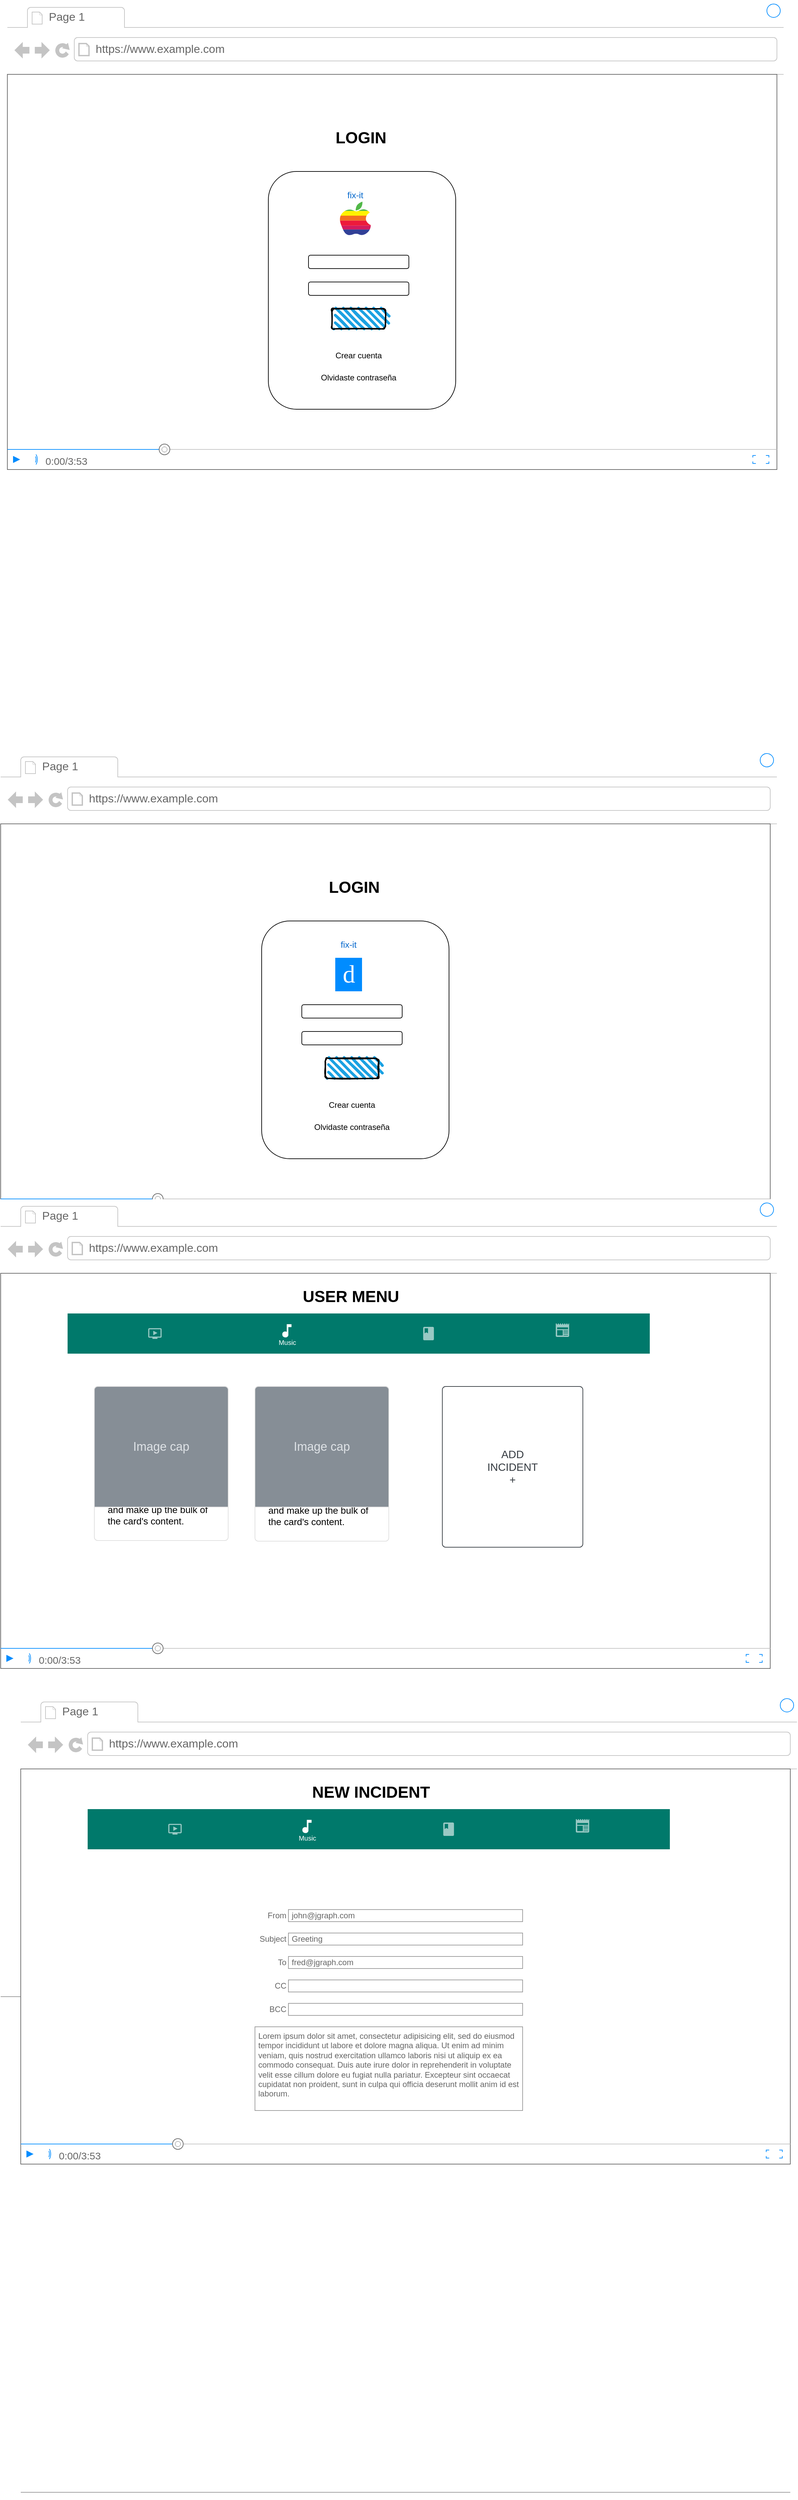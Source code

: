 <mxfile version="14.5.1" type="device"><diagram id="piDafpqhtRUU5qUU-vj8" name="Page-1"><mxGraphModel dx="1422" dy="794" grid="1" gridSize="10" guides="1" tooltips="1" connect="1" arrows="1" fold="1" page="1" pageScale="1" pageWidth="827" pageHeight="1169" math="0" shadow="0"><root><mxCell id="0"/><mxCell id="1" parent="0"/><mxCell id="8962rQQDY3VNNf6We3Pp-1" value="" style="strokeWidth=1;shadow=0;dashed=0;align=center;html=1;shape=mxgraph.mockup.containers.browserWindow;rSize=0;strokeColor2=#008cff;strokeColor3=#c4c4c4;mainText=,;recursiveResize=0;strokeColor=#FFFFFF;fontColor=#FFFFFF;" parent="1" vertex="1"><mxGeometry x="50" y="50" width="1160" height="710" as="geometry"/></mxCell><mxCell id="8962rQQDY3VNNf6We3Pp-2" value="Page 1" style="strokeWidth=1;shadow=0;dashed=0;align=center;html=1;shape=mxgraph.mockup.containers.anchor;fontSize=17;fontColor=#666666;align=left;" parent="8962rQQDY3VNNf6We3Pp-1" vertex="1"><mxGeometry x="60" y="12" width="110" height="26" as="geometry"/></mxCell><mxCell id="8962rQQDY3VNNf6We3Pp-3" value="https://www.example.com" style="strokeWidth=1;shadow=0;dashed=0;align=center;html=1;shape=mxgraph.mockup.containers.anchor;rSize=0;fontSize=17;fontColor=#666666;align=left;" parent="8962rQQDY3VNNf6We3Pp-1" vertex="1"><mxGeometry x="130" y="60" width="250" height="26" as="geometry"/></mxCell><mxCell id="8962rQQDY3VNNf6We3Pp-4" value="" style="verticalLabelPosition=bottom;shadow=0;dashed=0;align=center;html=1;verticalAlign=top;strokeWidth=1;shape=mxgraph.mockup.containers.videoPlayer;strokeColor=#666666;strokeColor2=#008cff;strokeColor3=#c4c4c4;textColor=#666666;fillColor2=#008cff;barHeight=30;barPos=20;" parent="8962rQQDY3VNNf6We3Pp-1" vertex="1"><mxGeometry y="110" width="1150" height="590" as="geometry"/></mxCell><mxCell id="8962rQQDY3VNNf6We3Pp-35" value="" style="verticalLabelPosition=bottom;shadow=0;dashed=0;align=center;html=1;verticalAlign=top;strokeWidth=1;shape=mxgraph.mockup.markup.line;strokeColor=#999999;fillColor=#008CFF;fontSize=13;fontColor=#0066CC;" parent="8962rQQDY3VNNf6We3Pp-1" vertex="1"><mxGeometry y="1180" width="1150" height="20" as="geometry"/></mxCell><mxCell id="I-dR2ajw5MnT3TJYG-21-2" value="" style="rounded=1;whiteSpace=wrap;html=1;" vertex="1" parent="8962rQQDY3VNNf6We3Pp-1"><mxGeometry x="390" y="255" width="280" height="355" as="geometry"/></mxCell><mxCell id="8962rQQDY3VNNf6We3Pp-16" value="fix-it" style="text;html=1;strokeColor=none;fillColor=none;align=center;verticalAlign=middle;whiteSpace=wrap;rounded=0;fontSize=13;fontColor=#0066CC;" parent="8962rQQDY3VNNf6We3Pp-1" vertex="1"><mxGeometry x="470" y="280" width="100" height="20" as="geometry"/></mxCell><mxCell id="I-dR2ajw5MnT3TJYG-21-5" value="" style="rounded=1;whiteSpace=wrap;html=1;" vertex="1" parent="8962rQQDY3VNNf6We3Pp-1"><mxGeometry x="450" y="380" width="150" height="20" as="geometry"/></mxCell><mxCell id="I-dR2ajw5MnT3TJYG-21-7" value="" style="rounded=1;whiteSpace=wrap;html=1;" vertex="1" parent="8962rQQDY3VNNf6We3Pp-1"><mxGeometry x="450" y="420" width="150" height="20" as="geometry"/></mxCell><mxCell id="I-dR2ajw5MnT3TJYG-21-10" value="Crear cuenta" style="text;html=1;strokeColor=none;fillColor=none;align=center;verticalAlign=middle;whiteSpace=wrap;rounded=0;" vertex="1" parent="8962rQQDY3VNNf6We3Pp-1"><mxGeometry x="450" y="520" width="150" height="20" as="geometry"/></mxCell><mxCell id="I-dR2ajw5MnT3TJYG-21-11" value="Olvidaste contraseña" style="text;html=1;strokeColor=none;fillColor=none;align=center;verticalAlign=middle;whiteSpace=wrap;rounded=0;" vertex="1" parent="8962rQQDY3VNNf6We3Pp-1"><mxGeometry x="455" y="550" width="140" height="25" as="geometry"/></mxCell><mxCell id="I-dR2ajw5MnT3TJYG-21-12" value="" style="rounded=1;whiteSpace=wrap;html=1;strokeWidth=2;fillWeight=4;hachureGap=8;hachureAngle=45;fillColor=#1ba1e2;sketch=1;" vertex="1" parent="8962rQQDY3VNNf6We3Pp-1"><mxGeometry x="485" y="460" width="80" height="30" as="geometry"/></mxCell><mxCell id="I-dR2ajw5MnT3TJYG-21-14" value="LOGIN" style="text;strokeColor=none;fillColor=none;html=1;fontSize=24;fontStyle=1;verticalAlign=middle;align=center;" vertex="1" parent="8962rQQDY3VNNf6We3Pp-1"><mxGeometry x="385" y="170" width="285" height="70" as="geometry"/></mxCell><mxCell id="I-dR2ajw5MnT3TJYG-21-176" value="" style="dashed=0;outlineConnect=0;html=1;align=center;labelPosition=center;verticalLabelPosition=bottom;verticalAlign=top;shape=mxgraph.weblogos.apple_classic" vertex="1" parent="8962rQQDY3VNNf6We3Pp-1"><mxGeometry x="496.9" y="300" width="46.2" height="50" as="geometry"/></mxCell><mxCell id="I-dR2ajw5MnT3TJYG-21-56" value="" style="strokeWidth=1;shadow=0;dashed=0;align=center;html=1;shape=mxgraph.mockup.containers.browserWindow;rSize=0;strokeColor2=#008cff;strokeColor3=#c4c4c4;mainText=,;recursiveResize=0;strokeColor=#FFFFFF;fontColor=#FFFFFF;" vertex="1" parent="1"><mxGeometry x="40" y="1169" width="1160" height="710" as="geometry"/></mxCell><mxCell id="I-dR2ajw5MnT3TJYG-21-57" value="Page 1" style="strokeWidth=1;shadow=0;dashed=0;align=center;html=1;shape=mxgraph.mockup.containers.anchor;fontSize=17;fontColor=#666666;align=left;" vertex="1" parent="I-dR2ajw5MnT3TJYG-21-56"><mxGeometry x="60" y="12" width="110" height="26" as="geometry"/></mxCell><mxCell id="I-dR2ajw5MnT3TJYG-21-58" value="https://www.example.com" style="strokeWidth=1;shadow=0;dashed=0;align=center;html=1;shape=mxgraph.mockup.containers.anchor;rSize=0;fontSize=17;fontColor=#666666;align=left;" vertex="1" parent="I-dR2ajw5MnT3TJYG-21-56"><mxGeometry x="130" y="60" width="250" height="26" as="geometry"/></mxCell><mxCell id="I-dR2ajw5MnT3TJYG-21-59" value="" style="verticalLabelPosition=bottom;shadow=0;dashed=0;align=center;html=1;verticalAlign=top;strokeWidth=1;shape=mxgraph.mockup.containers.videoPlayer;strokeColor=#666666;strokeColor2=#008cff;strokeColor3=#c4c4c4;textColor=#666666;fillColor2=#008cff;barHeight=30;barPos=20;" vertex="1" parent="I-dR2ajw5MnT3TJYG-21-56"><mxGeometry y="110" width="1150" height="590" as="geometry"/></mxCell><mxCell id="I-dR2ajw5MnT3TJYG-21-60" value="" style="verticalLabelPosition=bottom;shadow=0;dashed=0;align=center;html=1;verticalAlign=top;strokeWidth=1;shape=mxgraph.mockup.markup.line;strokeColor=#999999;fillColor=#008CFF;fontSize=13;fontColor=#0066CC;" vertex="1" parent="I-dR2ajw5MnT3TJYG-21-56"><mxGeometry y="1180" width="1150" height="20" as="geometry"/></mxCell><mxCell id="I-dR2ajw5MnT3TJYG-21-61" value="" style="rounded=1;whiteSpace=wrap;html=1;" vertex="1" parent="I-dR2ajw5MnT3TJYG-21-56"><mxGeometry x="390" y="255" width="280" height="355" as="geometry"/></mxCell><mxCell id="I-dR2ajw5MnT3TJYG-21-62" value="d" style="text;html=1;align=center;verticalAlign=middle;resizable=0;points=[];autosize=1;fontSize=37;fontFamily=Tahoma;fillColor=#008CFF;fontColor=#FFFFFF;" vertex="1" parent="I-dR2ajw5MnT3TJYG-21-56"><mxGeometry x="500" y="310" width="40" height="50" as="geometry"/></mxCell><mxCell id="I-dR2ajw5MnT3TJYG-21-63" value="fix-it" style="text;html=1;strokeColor=none;fillColor=none;align=center;verticalAlign=middle;whiteSpace=wrap;rounded=0;fontSize=13;fontColor=#0066CC;" vertex="1" parent="I-dR2ajw5MnT3TJYG-21-56"><mxGeometry x="470" y="280" width="100" height="20" as="geometry"/></mxCell><mxCell id="I-dR2ajw5MnT3TJYG-21-64" value="" style="rounded=1;whiteSpace=wrap;html=1;" vertex="1" parent="I-dR2ajw5MnT3TJYG-21-56"><mxGeometry x="450" y="380" width="150" height="20" as="geometry"/></mxCell><mxCell id="I-dR2ajw5MnT3TJYG-21-65" value="" style="rounded=1;whiteSpace=wrap;html=1;" vertex="1" parent="I-dR2ajw5MnT3TJYG-21-56"><mxGeometry x="450" y="420" width="150" height="20" as="geometry"/></mxCell><mxCell id="I-dR2ajw5MnT3TJYG-21-66" value="Crear cuenta" style="text;html=1;strokeColor=none;fillColor=none;align=center;verticalAlign=middle;whiteSpace=wrap;rounded=0;" vertex="1" parent="I-dR2ajw5MnT3TJYG-21-56"><mxGeometry x="450" y="520" width="150" height="20" as="geometry"/></mxCell><mxCell id="I-dR2ajw5MnT3TJYG-21-67" value="Olvidaste contraseña" style="text;html=1;strokeColor=none;fillColor=none;align=center;verticalAlign=middle;whiteSpace=wrap;rounded=0;" vertex="1" parent="I-dR2ajw5MnT3TJYG-21-56"><mxGeometry x="455" y="550" width="140" height="25" as="geometry"/></mxCell><mxCell id="I-dR2ajw5MnT3TJYG-21-68" value="" style="rounded=1;whiteSpace=wrap;html=1;strokeWidth=2;fillWeight=4;hachureGap=8;hachureAngle=45;fillColor=#1ba1e2;sketch=1;" vertex="1" parent="I-dR2ajw5MnT3TJYG-21-56"><mxGeometry x="485" y="460" width="80" height="30" as="geometry"/></mxCell><mxCell id="I-dR2ajw5MnT3TJYG-21-69" value="LOGIN" style="text;strokeColor=none;fillColor=none;html=1;fontSize=24;fontStyle=1;verticalAlign=middle;align=center;" vertex="1" parent="I-dR2ajw5MnT3TJYG-21-56"><mxGeometry x="385" y="170" width="285" height="70" as="geometry"/></mxCell><mxCell id="I-dR2ajw5MnT3TJYG-21-194" value="" style="strokeWidth=1;shadow=0;dashed=0;align=center;html=1;shape=mxgraph.mockup.containers.browserWindow;rSize=0;strokeColor2=#008cff;strokeColor3=#c4c4c4;mainText=,;recursiveResize=0;strokeColor=#FFFFFF;fontColor=#FFFFFF;" vertex="1" parent="1"><mxGeometry x="40" y="1840" width="1160" height="710" as="geometry"/></mxCell><mxCell id="I-dR2ajw5MnT3TJYG-21-195" value="Page 1" style="strokeWidth=1;shadow=0;dashed=0;align=center;html=1;shape=mxgraph.mockup.containers.anchor;fontSize=17;fontColor=#666666;align=left;" vertex="1" parent="I-dR2ajw5MnT3TJYG-21-194"><mxGeometry x="60" y="12" width="110" height="26" as="geometry"/></mxCell><mxCell id="I-dR2ajw5MnT3TJYG-21-196" value="https://www.example.com" style="strokeWidth=1;shadow=0;dashed=0;align=center;html=1;shape=mxgraph.mockup.containers.anchor;rSize=0;fontSize=17;fontColor=#666666;align=left;" vertex="1" parent="I-dR2ajw5MnT3TJYG-21-194"><mxGeometry x="130" y="60" width="250" height="26" as="geometry"/></mxCell><mxCell id="I-dR2ajw5MnT3TJYG-21-197" value="" style="verticalLabelPosition=bottom;shadow=0;dashed=0;align=center;html=1;verticalAlign=top;strokeWidth=1;shape=mxgraph.mockup.containers.videoPlayer;strokeColor=#666666;strokeColor2=#008cff;strokeColor3=#c4c4c4;textColor=#666666;fillColor2=#008cff;barHeight=30;barPos=20;" vertex="1" parent="I-dR2ajw5MnT3TJYG-21-194"><mxGeometry y="110" width="1150" height="590" as="geometry"/></mxCell><mxCell id="I-dR2ajw5MnT3TJYG-21-198" value="" style="verticalLabelPosition=bottom;shadow=0;dashed=0;align=center;html=1;verticalAlign=top;strokeWidth=1;shape=mxgraph.mockup.markup.line;strokeColor=#999999;fillColor=#008CFF;fontSize=13;fontColor=#0066CC;" vertex="1" parent="I-dR2ajw5MnT3TJYG-21-194"><mxGeometry y="1180" width="1150" height="20" as="geometry"/></mxCell><mxCell id="I-dR2ajw5MnT3TJYG-21-207" value="USER MENU&lt;br&gt;" style="text;strokeColor=none;fillColor=none;html=1;fontSize=24;fontStyle=1;verticalAlign=middle;align=center;" vertex="1" parent="I-dR2ajw5MnT3TJYG-21-194"><mxGeometry x="380" y="110" width="285" height="70" as="geometry"/></mxCell><mxCell id="I-dR2ajw5MnT3TJYG-21-189" value="" style="dashed=0;align=center;fontSize=12;shape=rect;fillColor=#00796B;strokeColor=none;shadow=0;" vertex="1" parent="I-dR2ajw5MnT3TJYG-21-194"><mxGeometry x="100" y="170" width="870" height="60" as="geometry"/></mxCell><mxCell id="I-dR2ajw5MnT3TJYG-21-190" value="" style="dashed=0;html=1;shape=mxgraph.gmdl.video_2;fillColor=#ffffff;strokeColor=none;fontColor=#ffffff;verticalAlign=top;spacingLeft=0;fontSize=10;labelPosition=center;verticalLabelPosition=bottom;align=center;spacingBottom=0;spacingTop=-6;opacity=60;" vertex="1" parent="I-dR2ajw5MnT3TJYG-21-189"><mxGeometry x="0.15" y="0.5" width="20" height="16" relative="1" as="geometry"><mxPoint x="-10" y="-8" as="offset"/></mxGeometry></mxCell><mxCell id="I-dR2ajw5MnT3TJYG-21-191" value="Music" style="dashed=0;html=1;shape=mxgraph.gmdl.music;fillColor=#ffffff;strokeColor=none;fontColor=#ffffff;verticalAlign=top;spacingLeft=0;fontSize=10;labelPosition=center;verticalLabelPosition=bottom;align=center;spacingBottom=0;spacingTop=-5;" vertex="1" parent="I-dR2ajw5MnT3TJYG-21-189"><mxGeometry x="0.38" y="0.5" width="14" height="20" relative="1" as="geometry"><mxPoint x="-10" y="-14" as="offset"/></mxGeometry></mxCell><mxCell id="I-dR2ajw5MnT3TJYG-21-192" value="" style="dashed=0;html=1;shape=mxgraph.gmdl.book;fillColor=#ffffff;strokeColor=none;fontColor=#ffffff;verticalAlign=top;spacingLeft=0;fontSize=10;labelPosition=center;verticalLabelPosition=bottom;align=center;spacingBottom=0;spacingTop=-6;opacity=60;" vertex="1" parent="I-dR2ajw5MnT3TJYG-21-189"><mxGeometry x="0.62" y="0.5" width="16" height="20" relative="1" as="geometry"><mxPoint x="-8" y="-10" as="offset"/></mxGeometry></mxCell><mxCell id="I-dR2ajw5MnT3TJYG-21-193" value="" style="dashed=0;html=1;shape=mxgraph.gmdl.webpage;fillColor=#ffffff;strokeColor=none;fontColor=#ffffff;verticalAlign=top;spacingLeft=0;fontSize=10;labelPosition=center;verticalLabelPosition=bottom;align=center;spacingBottom=0;spacingTop=-6;opacity=60;" vertex="1" parent="I-dR2ajw5MnT3TJYG-21-189"><mxGeometry x="0.85" y="0.5" width="20" height="20" relative="1" as="geometry"><mxPoint x="-10" y="-15" as="offset"/></mxGeometry></mxCell><mxCell id="I-dR2ajw5MnT3TJYG-21-219" value="ADD&lt;br&gt;INCIDENT&lt;br&gt;+" style="html=1;shadow=0;dashed=0;shape=mxgraph.bootstrap.rrect;rSize=5;strokeColor=#343A40;strokeWidth=1;fillColor=none;fontColor=#343A40;whiteSpace=wrap;align=center;verticalAlign=middle;spacingLeft=0;fontStyle=0;fontSize=16;spacing=5;" vertex="1" parent="I-dR2ajw5MnT3TJYG-21-194"><mxGeometry x="660" y="279" width="210" height="240" as="geometry"/></mxCell><mxCell id="I-dR2ajw5MnT3TJYG-21-215" value="Some quick example text to build on the card title and make up the bulk of the card's content." style="html=1;shadow=0;dashed=0;shape=mxgraph.bootstrap.rrect;rSize=5;strokeColor=#DFDFDF;html=1;whiteSpace=wrap;fillColor=#ffffff;fontColor=#000000;verticalAlign=bottom;align=left;spacing=20;fontSize=14;" vertex="1" parent="I-dR2ajw5MnT3TJYG-21-194"><mxGeometry x="140" y="279" width="200" height="230" as="geometry"/></mxCell><mxCell id="I-dR2ajw5MnT3TJYG-21-216" value="Image cap" style="html=1;shadow=0;dashed=0;shape=mxgraph.bootstrap.topButton;rSize=5;perimeter=none;whiteSpace=wrap;fillColor=#868E96;strokeColor=#DFDFDF;fontColor=#DEE2E6;resizeWidth=1;fontSize=18;" vertex="1" parent="I-dR2ajw5MnT3TJYG-21-215"><mxGeometry width="200" height="180" relative="1" as="geometry"/></mxCell><mxCell id="I-dR2ajw5MnT3TJYG-21-217" value="Some quick example text to build on the card title and make up the bulk of the card's content." style="html=1;shadow=0;dashed=0;shape=mxgraph.bootstrap.rrect;rSize=5;strokeColor=#DFDFDF;html=1;whiteSpace=wrap;fillColor=#ffffff;fontColor=#000000;verticalAlign=bottom;align=left;spacing=20;fontSize=14;" vertex="1" parent="I-dR2ajw5MnT3TJYG-21-194"><mxGeometry x="380" y="279" width="200" height="231" as="geometry"/></mxCell><mxCell id="I-dR2ajw5MnT3TJYG-21-218" value="Image cap" style="html=1;shadow=0;dashed=0;shape=mxgraph.bootstrap.topButton;rSize=5;perimeter=none;whiteSpace=wrap;fillColor=#868E96;strokeColor=#DFDFDF;fontColor=#DEE2E6;resizeWidth=1;fontSize=18;" vertex="1" parent="I-dR2ajw5MnT3TJYG-21-217"><mxGeometry width="200" height="180" relative="1" as="geometry"/></mxCell><mxCell id="I-dR2ajw5MnT3TJYG-21-265" value="" style="strokeWidth=1;shadow=0;dashed=0;align=center;html=1;shape=mxgraph.mockup.containers.browserWindow;rSize=0;strokeColor2=#008cff;strokeColor3=#c4c4c4;mainText=,;recursiveResize=0;strokeColor=#FFFFFF;fontColor=#FFFFFF;" vertex="1" parent="1"><mxGeometry x="70" y="2580" width="1160" height="710" as="geometry"/></mxCell><mxCell id="I-dR2ajw5MnT3TJYG-21-266" value="Page 1" style="strokeWidth=1;shadow=0;dashed=0;align=center;html=1;shape=mxgraph.mockup.containers.anchor;fontSize=17;fontColor=#666666;align=left;" vertex="1" parent="I-dR2ajw5MnT3TJYG-21-265"><mxGeometry x="60" y="12" width="110" height="26" as="geometry"/></mxCell><mxCell id="I-dR2ajw5MnT3TJYG-21-267" value="https://www.example.com" style="strokeWidth=1;shadow=0;dashed=0;align=center;html=1;shape=mxgraph.mockup.containers.anchor;rSize=0;fontSize=17;fontColor=#666666;align=left;" vertex="1" parent="I-dR2ajw5MnT3TJYG-21-265"><mxGeometry x="130" y="60" width="250" height="26" as="geometry"/></mxCell><mxCell id="I-dR2ajw5MnT3TJYG-21-268" value="" style="verticalLabelPosition=bottom;shadow=0;dashed=0;align=center;html=1;verticalAlign=top;strokeWidth=1;shape=mxgraph.mockup.containers.videoPlayer;strokeColor=#666666;strokeColor2=#008cff;strokeColor3=#c4c4c4;textColor=#666666;fillColor2=#008cff;barHeight=30;barPos=20;" vertex="1" parent="I-dR2ajw5MnT3TJYG-21-265"><mxGeometry y="110" width="1150" height="590" as="geometry"/></mxCell><mxCell id="I-dR2ajw5MnT3TJYG-21-269" value="" style="verticalLabelPosition=bottom;shadow=0;dashed=0;align=center;html=1;verticalAlign=top;strokeWidth=1;shape=mxgraph.mockup.markup.line;strokeColor=#999999;fillColor=#008CFF;fontSize=13;fontColor=#0066CC;" vertex="1" parent="I-dR2ajw5MnT3TJYG-21-265"><mxGeometry y="1180" width="1150" height="20" as="geometry"/></mxCell><mxCell id="I-dR2ajw5MnT3TJYG-21-270" value="NEW INCIDENT" style="text;strokeColor=none;fillColor=none;html=1;fontSize=24;fontStyle=1;verticalAlign=middle;align=center;" vertex="1" parent="I-dR2ajw5MnT3TJYG-21-265"><mxGeometry x="380" y="110" width="285" height="70" as="geometry"/></mxCell><mxCell id="I-dR2ajw5MnT3TJYG-21-271" value="" style="dashed=0;align=center;fontSize=12;shape=rect;fillColor=#00796B;strokeColor=none;shadow=0;" vertex="1" parent="I-dR2ajw5MnT3TJYG-21-265"><mxGeometry x="100" y="170" width="870" height="60" as="geometry"/></mxCell><mxCell id="I-dR2ajw5MnT3TJYG-21-272" value="" style="dashed=0;html=1;shape=mxgraph.gmdl.video_2;fillColor=#ffffff;strokeColor=none;fontColor=#ffffff;verticalAlign=top;spacingLeft=0;fontSize=10;labelPosition=center;verticalLabelPosition=bottom;align=center;spacingBottom=0;spacingTop=-6;opacity=60;" vertex="1" parent="I-dR2ajw5MnT3TJYG-21-271"><mxGeometry x="0.15" y="0.5" width="20" height="16" relative="1" as="geometry"><mxPoint x="-10" y="-8" as="offset"/></mxGeometry></mxCell><mxCell id="I-dR2ajw5MnT3TJYG-21-273" value="Music" style="dashed=0;html=1;shape=mxgraph.gmdl.music;fillColor=#ffffff;strokeColor=none;fontColor=#ffffff;verticalAlign=top;spacingLeft=0;fontSize=10;labelPosition=center;verticalLabelPosition=bottom;align=center;spacingBottom=0;spacingTop=-5;" vertex="1" parent="I-dR2ajw5MnT3TJYG-21-271"><mxGeometry x="0.38" y="0.5" width="14" height="20" relative="1" as="geometry"><mxPoint x="-10" y="-14" as="offset"/></mxGeometry></mxCell><mxCell id="I-dR2ajw5MnT3TJYG-21-274" value="" style="dashed=0;html=1;shape=mxgraph.gmdl.book;fillColor=#ffffff;strokeColor=none;fontColor=#ffffff;verticalAlign=top;spacingLeft=0;fontSize=10;labelPosition=center;verticalLabelPosition=bottom;align=center;spacingBottom=0;spacingTop=-6;opacity=60;" vertex="1" parent="I-dR2ajw5MnT3TJYG-21-271"><mxGeometry x="0.62" y="0.5" width="16" height="20" relative="1" as="geometry"><mxPoint x="-8" y="-10" as="offset"/></mxGeometry></mxCell><mxCell id="I-dR2ajw5MnT3TJYG-21-275" value="" style="dashed=0;html=1;shape=mxgraph.gmdl.webpage;fillColor=#ffffff;strokeColor=none;fontColor=#ffffff;verticalAlign=top;spacingLeft=0;fontSize=10;labelPosition=center;verticalLabelPosition=bottom;align=center;spacingBottom=0;spacingTop=-6;opacity=60;" vertex="1" parent="I-dR2ajw5MnT3TJYG-21-271"><mxGeometry x="0.85" y="0.5" width="20" height="20" relative="1" as="geometry"><mxPoint x="-10" y="-15" as="offset"/></mxGeometry></mxCell><mxCell id="I-dR2ajw5MnT3TJYG-21-281" value="From" style="strokeWidth=1;shadow=0;dashed=0;align=center;html=1;shape=mxgraph.mockup.forms.anchor;align=right;spacingRight=2;fontColor=#666666;" vertex="1" parent="I-dR2ajw5MnT3TJYG-21-265"><mxGeometry x="350" y="320" width="50" height="18" as="geometry"/></mxCell><mxCell id="I-dR2ajw5MnT3TJYG-21-282" value="john@jgraph.com" style="strokeWidth=1;shadow=0;dashed=0;align=center;html=1;shape=mxgraph.mockup.forms.rrect;fillColor=#ffffff;rSize=0;fontColor=#666666;align=left;spacingLeft=3;strokeColor=#999999;" vertex="1" parent="I-dR2ajw5MnT3TJYG-21-265"><mxGeometry x="400" y="320" width="350" height="18" as="geometry"/></mxCell><mxCell id="I-dR2ajw5MnT3TJYG-21-283" value="Subject" style="strokeWidth=1;shadow=0;dashed=0;align=center;html=1;shape=mxgraph.mockup.forms.anchor;align=right;spacingRight=2;fontColor=#666666;" vertex="1" parent="I-dR2ajw5MnT3TJYG-21-265"><mxGeometry x="350" y="355" width="50" height="18" as="geometry"/></mxCell><mxCell id="I-dR2ajw5MnT3TJYG-21-284" value="Greeting" style="strokeWidth=1;shadow=0;dashed=0;align=center;html=1;shape=mxgraph.mockup.forms.rrect;fillColor=#ffffff;rSize=0;fontColor=#666666;align=left;spacingLeft=3;strokeColor=#999999;" vertex="1" parent="I-dR2ajw5MnT3TJYG-21-265"><mxGeometry x="400" y="355" width="350" height="18" as="geometry"/></mxCell><mxCell id="I-dR2ajw5MnT3TJYG-21-285" value="To" style="strokeWidth=1;shadow=0;dashed=0;align=center;html=1;shape=mxgraph.mockup.forms.anchor;align=right;spacingRight=2;fontColor=#666666;" vertex="1" parent="I-dR2ajw5MnT3TJYG-21-265"><mxGeometry x="350" y="390" width="50" height="18" as="geometry"/></mxCell><mxCell id="I-dR2ajw5MnT3TJYG-21-286" value="fred@jgraph.com" style="strokeWidth=1;shadow=0;dashed=0;align=center;html=1;shape=mxgraph.mockup.forms.rrect;fillColor=#ffffff;rSize=0;fontColor=#666666;align=left;spacingLeft=3;strokeColor=#999999;" vertex="1" parent="I-dR2ajw5MnT3TJYG-21-265"><mxGeometry x="400" y="390" width="350" height="18" as="geometry"/></mxCell><mxCell id="I-dR2ajw5MnT3TJYG-21-287" value="CC" style="strokeWidth=1;shadow=0;dashed=0;align=center;html=1;shape=mxgraph.mockup.forms.anchor;align=right;spacingRight=2;fontColor=#666666;" vertex="1" parent="I-dR2ajw5MnT3TJYG-21-265"><mxGeometry x="350" y="425" width="50" height="18" as="geometry"/></mxCell><mxCell id="I-dR2ajw5MnT3TJYG-21-288" value="" style="strokeWidth=1;shadow=0;dashed=0;align=center;html=1;shape=mxgraph.mockup.forms.rrect;fillColor=#ffffff;rSize=0;fontColor=#666666;align=left;spacingLeft=3;strokeColor=#999999;" vertex="1" parent="I-dR2ajw5MnT3TJYG-21-265"><mxGeometry x="400" y="425" width="350" height="18" as="geometry"/></mxCell><mxCell id="I-dR2ajw5MnT3TJYG-21-289" value="BCC" style="strokeWidth=1;shadow=0;dashed=0;align=center;html=1;shape=mxgraph.mockup.forms.anchor;align=right;spacingRight=2;fontColor=#666666;" vertex="1" parent="I-dR2ajw5MnT3TJYG-21-265"><mxGeometry x="350" y="460" width="50" height="18" as="geometry"/></mxCell><mxCell id="I-dR2ajw5MnT3TJYG-21-290" value="" style="strokeWidth=1;shadow=0;dashed=0;align=center;html=1;shape=mxgraph.mockup.forms.rrect;fillColor=#ffffff;rSize=0;fontColor=#666666;align=left;spacingLeft=3;strokeColor=#999999;" vertex="1" parent="I-dR2ajw5MnT3TJYG-21-265"><mxGeometry x="400" y="460" width="350" height="18" as="geometry"/></mxCell><mxCell id="I-dR2ajw5MnT3TJYG-21-291" value="Lorem ipsum dolor sit amet, consectetur adipisicing elit, sed do eiusmod tempor incididunt ut labore et dolore magna aliqua. Ut enim ad minim veniam, quis nostrud exercitation ullamco laboris nisi ut aliquip ex ea commodo consequat. Duis aute irure dolor in reprehenderit in voluptate velit esse cillum dolore eu fugiat nulla pariatur. Excepteur sint occaecat cupidatat non proident, sunt in culpa qui officia deserunt mollit anim id est laborum." style="strokeWidth=1;shadow=0;dashed=0;align=center;html=1;shape=mxgraph.mockup.forms.rrect;fillColor=#ffffff;rSize=0;fontColor=#666666;align=left;spacingLeft=3;strokeColor=#999999;verticalAlign=top;whiteSpace=wrap;" vertex="1" parent="I-dR2ajw5MnT3TJYG-21-265"><mxGeometry x="350" y="495" width="400" height="125" as="geometry"/></mxCell></root></mxGraphModel></diagram></mxfile>